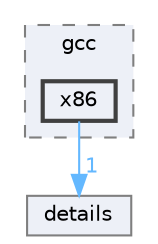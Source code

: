 digraph "external/libcds/cds/compiler/gcc/x86"
{
 // LATEX_PDF_SIZE
  bgcolor="transparent";
  edge [fontname=Helvetica,fontsize=10,labelfontname=Helvetica,labelfontsize=10];
  node [fontname=Helvetica,fontsize=10,shape=box,height=0.2,width=0.4];
  compound=true
  subgraph clusterdir_7784f9b0c9c89af0e442d1445e4521a4 {
    graph [ bgcolor="#edf0f7", pencolor="grey50", label="gcc", fontname=Helvetica,fontsize=10 style="filled,dashed", URL="dir_7784f9b0c9c89af0e442d1445e4521a4.html",tooltip=""]
  dir_6a8f736c6eeb6ecf9f51e1c9d0f7a5a2 [label="x86", fillcolor="#edf0f7", color="grey25", style="filled,bold", URL="dir_6a8f736c6eeb6ecf9f51e1c9d0f7a5a2.html",tooltip=""];
  }
  dir_d6afcdf20b4efce5cf94aac6e0746784 [label="details", fillcolor="#edf0f7", color="grey50", style="filled", URL="dir_d6afcdf20b4efce5cf94aac6e0746784.html",tooltip=""];
  dir_6a8f736c6eeb6ecf9f51e1c9d0f7a5a2->dir_d6afcdf20b4efce5cf94aac6e0746784 [headlabel="1", labeldistance=1.5 headhref="dir_000938_000195.html" href="dir_000938_000195.html" color="steelblue1" fontcolor="steelblue1"];
}
